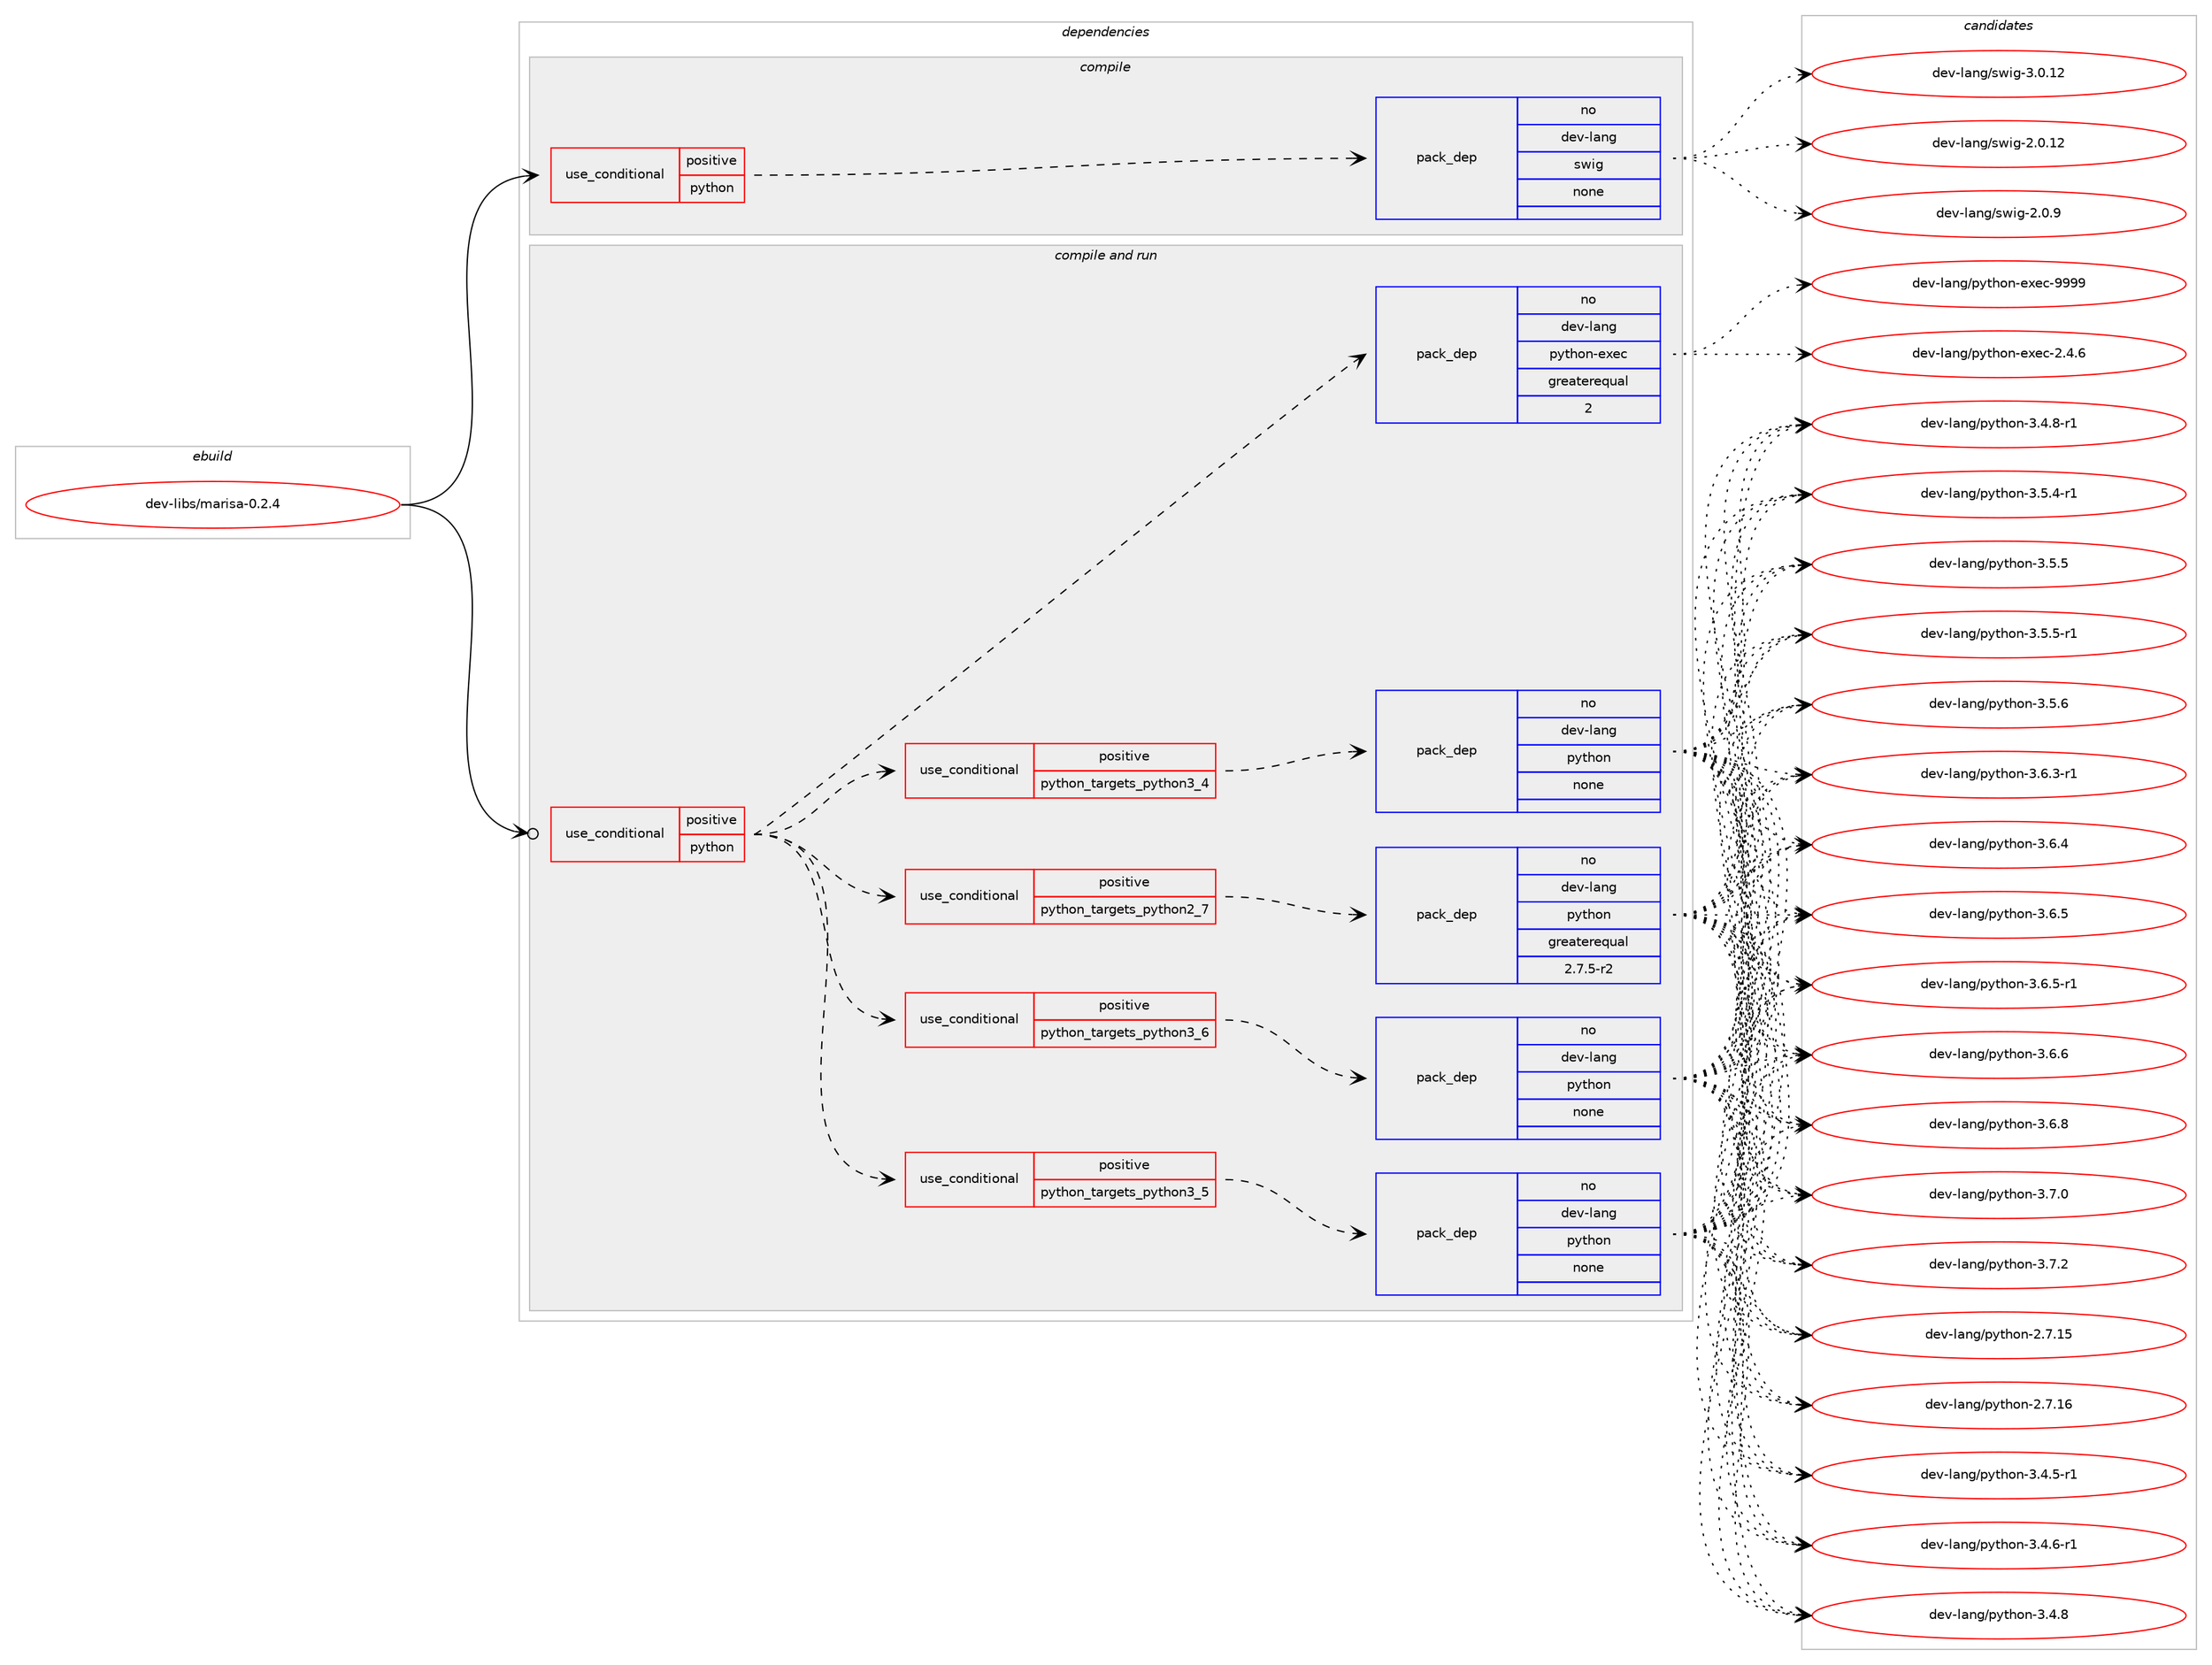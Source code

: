 digraph prolog {

# *************
# Graph options
# *************

newrank=true;
concentrate=true;
compound=true;
graph [rankdir=LR,fontname=Helvetica,fontsize=10,ranksep=1.5];#, ranksep=2.5, nodesep=0.2];
edge  [arrowhead=vee];
node  [fontname=Helvetica,fontsize=10];

# **********
# The ebuild
# **********

subgraph cluster_leftcol {
color=gray;
rank=same;
label=<<i>ebuild</i>>;
id [label="dev-libs/marisa-0.2.4", color=red, width=4, href="../dev-libs/marisa-0.2.4.svg"];
}

# ****************
# The dependencies
# ****************

subgraph cluster_midcol {
color=gray;
label=<<i>dependencies</i>>;
subgraph cluster_compile {
fillcolor="#eeeeee";
style=filled;
label=<<i>compile</i>>;
subgraph cond366573 {
dependency1370674 [label=<<TABLE BORDER="0" CELLBORDER="1" CELLSPACING="0" CELLPADDING="4"><TR><TD ROWSPAN="3" CELLPADDING="10">use_conditional</TD></TR><TR><TD>positive</TD></TR><TR><TD>python</TD></TR></TABLE>>, shape=none, color=red];
subgraph pack981162 {
dependency1370675 [label=<<TABLE BORDER="0" CELLBORDER="1" CELLSPACING="0" CELLPADDING="4" WIDTH="220"><TR><TD ROWSPAN="6" CELLPADDING="30">pack_dep</TD></TR><TR><TD WIDTH="110">no</TD></TR><TR><TD>dev-lang</TD></TR><TR><TD>swig</TD></TR><TR><TD>none</TD></TR><TR><TD></TD></TR></TABLE>>, shape=none, color=blue];
}
dependency1370674:e -> dependency1370675:w [weight=20,style="dashed",arrowhead="vee"];
}
id:e -> dependency1370674:w [weight=20,style="solid",arrowhead="vee"];
}
subgraph cluster_compileandrun {
fillcolor="#eeeeee";
style=filled;
label=<<i>compile and run</i>>;
subgraph cond366574 {
dependency1370676 [label=<<TABLE BORDER="0" CELLBORDER="1" CELLSPACING="0" CELLPADDING="4"><TR><TD ROWSPAN="3" CELLPADDING="10">use_conditional</TD></TR><TR><TD>positive</TD></TR><TR><TD>python</TD></TR></TABLE>>, shape=none, color=red];
subgraph cond366575 {
dependency1370677 [label=<<TABLE BORDER="0" CELLBORDER="1" CELLSPACING="0" CELLPADDING="4"><TR><TD ROWSPAN="3" CELLPADDING="10">use_conditional</TD></TR><TR><TD>positive</TD></TR><TR><TD>python_targets_python2_7</TD></TR></TABLE>>, shape=none, color=red];
subgraph pack981163 {
dependency1370678 [label=<<TABLE BORDER="0" CELLBORDER="1" CELLSPACING="0" CELLPADDING="4" WIDTH="220"><TR><TD ROWSPAN="6" CELLPADDING="30">pack_dep</TD></TR><TR><TD WIDTH="110">no</TD></TR><TR><TD>dev-lang</TD></TR><TR><TD>python</TD></TR><TR><TD>greaterequal</TD></TR><TR><TD>2.7.5-r2</TD></TR></TABLE>>, shape=none, color=blue];
}
dependency1370677:e -> dependency1370678:w [weight=20,style="dashed",arrowhead="vee"];
}
dependency1370676:e -> dependency1370677:w [weight=20,style="dashed",arrowhead="vee"];
subgraph cond366576 {
dependency1370679 [label=<<TABLE BORDER="0" CELLBORDER="1" CELLSPACING="0" CELLPADDING="4"><TR><TD ROWSPAN="3" CELLPADDING="10">use_conditional</TD></TR><TR><TD>positive</TD></TR><TR><TD>python_targets_python3_4</TD></TR></TABLE>>, shape=none, color=red];
subgraph pack981164 {
dependency1370680 [label=<<TABLE BORDER="0" CELLBORDER="1" CELLSPACING="0" CELLPADDING="4" WIDTH="220"><TR><TD ROWSPAN="6" CELLPADDING="30">pack_dep</TD></TR><TR><TD WIDTH="110">no</TD></TR><TR><TD>dev-lang</TD></TR><TR><TD>python</TD></TR><TR><TD>none</TD></TR><TR><TD></TD></TR></TABLE>>, shape=none, color=blue];
}
dependency1370679:e -> dependency1370680:w [weight=20,style="dashed",arrowhead="vee"];
}
dependency1370676:e -> dependency1370679:w [weight=20,style="dashed",arrowhead="vee"];
subgraph cond366577 {
dependency1370681 [label=<<TABLE BORDER="0" CELLBORDER="1" CELLSPACING="0" CELLPADDING="4"><TR><TD ROWSPAN="3" CELLPADDING="10">use_conditional</TD></TR><TR><TD>positive</TD></TR><TR><TD>python_targets_python3_5</TD></TR></TABLE>>, shape=none, color=red];
subgraph pack981165 {
dependency1370682 [label=<<TABLE BORDER="0" CELLBORDER="1" CELLSPACING="0" CELLPADDING="4" WIDTH="220"><TR><TD ROWSPAN="6" CELLPADDING="30">pack_dep</TD></TR><TR><TD WIDTH="110">no</TD></TR><TR><TD>dev-lang</TD></TR><TR><TD>python</TD></TR><TR><TD>none</TD></TR><TR><TD></TD></TR></TABLE>>, shape=none, color=blue];
}
dependency1370681:e -> dependency1370682:w [weight=20,style="dashed",arrowhead="vee"];
}
dependency1370676:e -> dependency1370681:w [weight=20,style="dashed",arrowhead="vee"];
subgraph cond366578 {
dependency1370683 [label=<<TABLE BORDER="0" CELLBORDER="1" CELLSPACING="0" CELLPADDING="4"><TR><TD ROWSPAN="3" CELLPADDING="10">use_conditional</TD></TR><TR><TD>positive</TD></TR><TR><TD>python_targets_python3_6</TD></TR></TABLE>>, shape=none, color=red];
subgraph pack981166 {
dependency1370684 [label=<<TABLE BORDER="0" CELLBORDER="1" CELLSPACING="0" CELLPADDING="4" WIDTH="220"><TR><TD ROWSPAN="6" CELLPADDING="30">pack_dep</TD></TR><TR><TD WIDTH="110">no</TD></TR><TR><TD>dev-lang</TD></TR><TR><TD>python</TD></TR><TR><TD>none</TD></TR><TR><TD></TD></TR></TABLE>>, shape=none, color=blue];
}
dependency1370683:e -> dependency1370684:w [weight=20,style="dashed",arrowhead="vee"];
}
dependency1370676:e -> dependency1370683:w [weight=20,style="dashed",arrowhead="vee"];
subgraph pack981167 {
dependency1370685 [label=<<TABLE BORDER="0" CELLBORDER="1" CELLSPACING="0" CELLPADDING="4" WIDTH="220"><TR><TD ROWSPAN="6" CELLPADDING="30">pack_dep</TD></TR><TR><TD WIDTH="110">no</TD></TR><TR><TD>dev-lang</TD></TR><TR><TD>python-exec</TD></TR><TR><TD>greaterequal</TD></TR><TR><TD>2</TD></TR></TABLE>>, shape=none, color=blue];
}
dependency1370676:e -> dependency1370685:w [weight=20,style="dashed",arrowhead="vee"];
}
id:e -> dependency1370676:w [weight=20,style="solid",arrowhead="odotvee"];
}
subgraph cluster_run {
fillcolor="#eeeeee";
style=filled;
label=<<i>run</i>>;
}
}

# **************
# The candidates
# **************

subgraph cluster_choices {
rank=same;
color=gray;
label=<<i>candidates</i>>;

subgraph choice981162 {
color=black;
nodesep=1;
choice10010111845108971101034711511910510345504648464950 [label="dev-lang/swig-2.0.12", color=red, width=4,href="../dev-lang/swig-2.0.12.svg"];
choice100101118451089711010347115119105103455046484657 [label="dev-lang/swig-2.0.9", color=red, width=4,href="../dev-lang/swig-2.0.9.svg"];
choice10010111845108971101034711511910510345514648464950 [label="dev-lang/swig-3.0.12", color=red, width=4,href="../dev-lang/swig-3.0.12.svg"];
dependency1370675:e -> choice10010111845108971101034711511910510345504648464950:w [style=dotted,weight="100"];
dependency1370675:e -> choice100101118451089711010347115119105103455046484657:w [style=dotted,weight="100"];
dependency1370675:e -> choice10010111845108971101034711511910510345514648464950:w [style=dotted,weight="100"];
}
subgraph choice981163 {
color=black;
nodesep=1;
choice10010111845108971101034711212111610411111045504655464953 [label="dev-lang/python-2.7.15", color=red, width=4,href="../dev-lang/python-2.7.15.svg"];
choice10010111845108971101034711212111610411111045504655464954 [label="dev-lang/python-2.7.16", color=red, width=4,href="../dev-lang/python-2.7.16.svg"];
choice1001011184510897110103471121211161041111104551465246534511449 [label="dev-lang/python-3.4.5-r1", color=red, width=4,href="../dev-lang/python-3.4.5-r1.svg"];
choice1001011184510897110103471121211161041111104551465246544511449 [label="dev-lang/python-3.4.6-r1", color=red, width=4,href="../dev-lang/python-3.4.6-r1.svg"];
choice100101118451089711010347112121116104111110455146524656 [label="dev-lang/python-3.4.8", color=red, width=4,href="../dev-lang/python-3.4.8.svg"];
choice1001011184510897110103471121211161041111104551465246564511449 [label="dev-lang/python-3.4.8-r1", color=red, width=4,href="../dev-lang/python-3.4.8-r1.svg"];
choice1001011184510897110103471121211161041111104551465346524511449 [label="dev-lang/python-3.5.4-r1", color=red, width=4,href="../dev-lang/python-3.5.4-r1.svg"];
choice100101118451089711010347112121116104111110455146534653 [label="dev-lang/python-3.5.5", color=red, width=4,href="../dev-lang/python-3.5.5.svg"];
choice1001011184510897110103471121211161041111104551465346534511449 [label="dev-lang/python-3.5.5-r1", color=red, width=4,href="../dev-lang/python-3.5.5-r1.svg"];
choice100101118451089711010347112121116104111110455146534654 [label="dev-lang/python-3.5.6", color=red, width=4,href="../dev-lang/python-3.5.6.svg"];
choice1001011184510897110103471121211161041111104551465446514511449 [label="dev-lang/python-3.6.3-r1", color=red, width=4,href="../dev-lang/python-3.6.3-r1.svg"];
choice100101118451089711010347112121116104111110455146544652 [label="dev-lang/python-3.6.4", color=red, width=4,href="../dev-lang/python-3.6.4.svg"];
choice100101118451089711010347112121116104111110455146544653 [label="dev-lang/python-3.6.5", color=red, width=4,href="../dev-lang/python-3.6.5.svg"];
choice1001011184510897110103471121211161041111104551465446534511449 [label="dev-lang/python-3.6.5-r1", color=red, width=4,href="../dev-lang/python-3.6.5-r1.svg"];
choice100101118451089711010347112121116104111110455146544654 [label="dev-lang/python-3.6.6", color=red, width=4,href="../dev-lang/python-3.6.6.svg"];
choice100101118451089711010347112121116104111110455146544656 [label="dev-lang/python-3.6.8", color=red, width=4,href="../dev-lang/python-3.6.8.svg"];
choice100101118451089711010347112121116104111110455146554648 [label="dev-lang/python-3.7.0", color=red, width=4,href="../dev-lang/python-3.7.0.svg"];
choice100101118451089711010347112121116104111110455146554650 [label="dev-lang/python-3.7.2", color=red, width=4,href="../dev-lang/python-3.7.2.svg"];
dependency1370678:e -> choice10010111845108971101034711212111610411111045504655464953:w [style=dotted,weight="100"];
dependency1370678:e -> choice10010111845108971101034711212111610411111045504655464954:w [style=dotted,weight="100"];
dependency1370678:e -> choice1001011184510897110103471121211161041111104551465246534511449:w [style=dotted,weight="100"];
dependency1370678:e -> choice1001011184510897110103471121211161041111104551465246544511449:w [style=dotted,weight="100"];
dependency1370678:e -> choice100101118451089711010347112121116104111110455146524656:w [style=dotted,weight="100"];
dependency1370678:e -> choice1001011184510897110103471121211161041111104551465246564511449:w [style=dotted,weight="100"];
dependency1370678:e -> choice1001011184510897110103471121211161041111104551465346524511449:w [style=dotted,weight="100"];
dependency1370678:e -> choice100101118451089711010347112121116104111110455146534653:w [style=dotted,weight="100"];
dependency1370678:e -> choice1001011184510897110103471121211161041111104551465346534511449:w [style=dotted,weight="100"];
dependency1370678:e -> choice100101118451089711010347112121116104111110455146534654:w [style=dotted,weight="100"];
dependency1370678:e -> choice1001011184510897110103471121211161041111104551465446514511449:w [style=dotted,weight="100"];
dependency1370678:e -> choice100101118451089711010347112121116104111110455146544652:w [style=dotted,weight="100"];
dependency1370678:e -> choice100101118451089711010347112121116104111110455146544653:w [style=dotted,weight="100"];
dependency1370678:e -> choice1001011184510897110103471121211161041111104551465446534511449:w [style=dotted,weight="100"];
dependency1370678:e -> choice100101118451089711010347112121116104111110455146544654:w [style=dotted,weight="100"];
dependency1370678:e -> choice100101118451089711010347112121116104111110455146544656:w [style=dotted,weight="100"];
dependency1370678:e -> choice100101118451089711010347112121116104111110455146554648:w [style=dotted,weight="100"];
dependency1370678:e -> choice100101118451089711010347112121116104111110455146554650:w [style=dotted,weight="100"];
}
subgraph choice981164 {
color=black;
nodesep=1;
choice10010111845108971101034711212111610411111045504655464953 [label="dev-lang/python-2.7.15", color=red, width=4,href="../dev-lang/python-2.7.15.svg"];
choice10010111845108971101034711212111610411111045504655464954 [label="dev-lang/python-2.7.16", color=red, width=4,href="../dev-lang/python-2.7.16.svg"];
choice1001011184510897110103471121211161041111104551465246534511449 [label="dev-lang/python-3.4.5-r1", color=red, width=4,href="../dev-lang/python-3.4.5-r1.svg"];
choice1001011184510897110103471121211161041111104551465246544511449 [label="dev-lang/python-3.4.6-r1", color=red, width=4,href="../dev-lang/python-3.4.6-r1.svg"];
choice100101118451089711010347112121116104111110455146524656 [label="dev-lang/python-3.4.8", color=red, width=4,href="../dev-lang/python-3.4.8.svg"];
choice1001011184510897110103471121211161041111104551465246564511449 [label="dev-lang/python-3.4.8-r1", color=red, width=4,href="../dev-lang/python-3.4.8-r1.svg"];
choice1001011184510897110103471121211161041111104551465346524511449 [label="dev-lang/python-3.5.4-r1", color=red, width=4,href="../dev-lang/python-3.5.4-r1.svg"];
choice100101118451089711010347112121116104111110455146534653 [label="dev-lang/python-3.5.5", color=red, width=4,href="../dev-lang/python-3.5.5.svg"];
choice1001011184510897110103471121211161041111104551465346534511449 [label="dev-lang/python-3.5.5-r1", color=red, width=4,href="../dev-lang/python-3.5.5-r1.svg"];
choice100101118451089711010347112121116104111110455146534654 [label="dev-lang/python-3.5.6", color=red, width=4,href="../dev-lang/python-3.5.6.svg"];
choice1001011184510897110103471121211161041111104551465446514511449 [label="dev-lang/python-3.6.3-r1", color=red, width=4,href="../dev-lang/python-3.6.3-r1.svg"];
choice100101118451089711010347112121116104111110455146544652 [label="dev-lang/python-3.6.4", color=red, width=4,href="../dev-lang/python-3.6.4.svg"];
choice100101118451089711010347112121116104111110455146544653 [label="dev-lang/python-3.6.5", color=red, width=4,href="../dev-lang/python-3.6.5.svg"];
choice1001011184510897110103471121211161041111104551465446534511449 [label="dev-lang/python-3.6.5-r1", color=red, width=4,href="../dev-lang/python-3.6.5-r1.svg"];
choice100101118451089711010347112121116104111110455146544654 [label="dev-lang/python-3.6.6", color=red, width=4,href="../dev-lang/python-3.6.6.svg"];
choice100101118451089711010347112121116104111110455146544656 [label="dev-lang/python-3.6.8", color=red, width=4,href="../dev-lang/python-3.6.8.svg"];
choice100101118451089711010347112121116104111110455146554648 [label="dev-lang/python-3.7.0", color=red, width=4,href="../dev-lang/python-3.7.0.svg"];
choice100101118451089711010347112121116104111110455146554650 [label="dev-lang/python-3.7.2", color=red, width=4,href="../dev-lang/python-3.7.2.svg"];
dependency1370680:e -> choice10010111845108971101034711212111610411111045504655464953:w [style=dotted,weight="100"];
dependency1370680:e -> choice10010111845108971101034711212111610411111045504655464954:w [style=dotted,weight="100"];
dependency1370680:e -> choice1001011184510897110103471121211161041111104551465246534511449:w [style=dotted,weight="100"];
dependency1370680:e -> choice1001011184510897110103471121211161041111104551465246544511449:w [style=dotted,weight="100"];
dependency1370680:e -> choice100101118451089711010347112121116104111110455146524656:w [style=dotted,weight="100"];
dependency1370680:e -> choice1001011184510897110103471121211161041111104551465246564511449:w [style=dotted,weight="100"];
dependency1370680:e -> choice1001011184510897110103471121211161041111104551465346524511449:w [style=dotted,weight="100"];
dependency1370680:e -> choice100101118451089711010347112121116104111110455146534653:w [style=dotted,weight="100"];
dependency1370680:e -> choice1001011184510897110103471121211161041111104551465346534511449:w [style=dotted,weight="100"];
dependency1370680:e -> choice100101118451089711010347112121116104111110455146534654:w [style=dotted,weight="100"];
dependency1370680:e -> choice1001011184510897110103471121211161041111104551465446514511449:w [style=dotted,weight="100"];
dependency1370680:e -> choice100101118451089711010347112121116104111110455146544652:w [style=dotted,weight="100"];
dependency1370680:e -> choice100101118451089711010347112121116104111110455146544653:w [style=dotted,weight="100"];
dependency1370680:e -> choice1001011184510897110103471121211161041111104551465446534511449:w [style=dotted,weight="100"];
dependency1370680:e -> choice100101118451089711010347112121116104111110455146544654:w [style=dotted,weight="100"];
dependency1370680:e -> choice100101118451089711010347112121116104111110455146544656:w [style=dotted,weight="100"];
dependency1370680:e -> choice100101118451089711010347112121116104111110455146554648:w [style=dotted,weight="100"];
dependency1370680:e -> choice100101118451089711010347112121116104111110455146554650:w [style=dotted,weight="100"];
}
subgraph choice981165 {
color=black;
nodesep=1;
choice10010111845108971101034711212111610411111045504655464953 [label="dev-lang/python-2.7.15", color=red, width=4,href="../dev-lang/python-2.7.15.svg"];
choice10010111845108971101034711212111610411111045504655464954 [label="dev-lang/python-2.7.16", color=red, width=4,href="../dev-lang/python-2.7.16.svg"];
choice1001011184510897110103471121211161041111104551465246534511449 [label="dev-lang/python-3.4.5-r1", color=red, width=4,href="../dev-lang/python-3.4.5-r1.svg"];
choice1001011184510897110103471121211161041111104551465246544511449 [label="dev-lang/python-3.4.6-r1", color=red, width=4,href="../dev-lang/python-3.4.6-r1.svg"];
choice100101118451089711010347112121116104111110455146524656 [label="dev-lang/python-3.4.8", color=red, width=4,href="../dev-lang/python-3.4.8.svg"];
choice1001011184510897110103471121211161041111104551465246564511449 [label="dev-lang/python-3.4.8-r1", color=red, width=4,href="../dev-lang/python-3.4.8-r1.svg"];
choice1001011184510897110103471121211161041111104551465346524511449 [label="dev-lang/python-3.5.4-r1", color=red, width=4,href="../dev-lang/python-3.5.4-r1.svg"];
choice100101118451089711010347112121116104111110455146534653 [label="dev-lang/python-3.5.5", color=red, width=4,href="../dev-lang/python-3.5.5.svg"];
choice1001011184510897110103471121211161041111104551465346534511449 [label="dev-lang/python-3.5.5-r1", color=red, width=4,href="../dev-lang/python-3.5.5-r1.svg"];
choice100101118451089711010347112121116104111110455146534654 [label="dev-lang/python-3.5.6", color=red, width=4,href="../dev-lang/python-3.5.6.svg"];
choice1001011184510897110103471121211161041111104551465446514511449 [label="dev-lang/python-3.6.3-r1", color=red, width=4,href="../dev-lang/python-3.6.3-r1.svg"];
choice100101118451089711010347112121116104111110455146544652 [label="dev-lang/python-3.6.4", color=red, width=4,href="../dev-lang/python-3.6.4.svg"];
choice100101118451089711010347112121116104111110455146544653 [label="dev-lang/python-3.6.5", color=red, width=4,href="../dev-lang/python-3.6.5.svg"];
choice1001011184510897110103471121211161041111104551465446534511449 [label="dev-lang/python-3.6.5-r1", color=red, width=4,href="../dev-lang/python-3.6.5-r1.svg"];
choice100101118451089711010347112121116104111110455146544654 [label="dev-lang/python-3.6.6", color=red, width=4,href="../dev-lang/python-3.6.6.svg"];
choice100101118451089711010347112121116104111110455146544656 [label="dev-lang/python-3.6.8", color=red, width=4,href="../dev-lang/python-3.6.8.svg"];
choice100101118451089711010347112121116104111110455146554648 [label="dev-lang/python-3.7.0", color=red, width=4,href="../dev-lang/python-3.7.0.svg"];
choice100101118451089711010347112121116104111110455146554650 [label="dev-lang/python-3.7.2", color=red, width=4,href="../dev-lang/python-3.7.2.svg"];
dependency1370682:e -> choice10010111845108971101034711212111610411111045504655464953:w [style=dotted,weight="100"];
dependency1370682:e -> choice10010111845108971101034711212111610411111045504655464954:w [style=dotted,weight="100"];
dependency1370682:e -> choice1001011184510897110103471121211161041111104551465246534511449:w [style=dotted,weight="100"];
dependency1370682:e -> choice1001011184510897110103471121211161041111104551465246544511449:w [style=dotted,weight="100"];
dependency1370682:e -> choice100101118451089711010347112121116104111110455146524656:w [style=dotted,weight="100"];
dependency1370682:e -> choice1001011184510897110103471121211161041111104551465246564511449:w [style=dotted,weight="100"];
dependency1370682:e -> choice1001011184510897110103471121211161041111104551465346524511449:w [style=dotted,weight="100"];
dependency1370682:e -> choice100101118451089711010347112121116104111110455146534653:w [style=dotted,weight="100"];
dependency1370682:e -> choice1001011184510897110103471121211161041111104551465346534511449:w [style=dotted,weight="100"];
dependency1370682:e -> choice100101118451089711010347112121116104111110455146534654:w [style=dotted,weight="100"];
dependency1370682:e -> choice1001011184510897110103471121211161041111104551465446514511449:w [style=dotted,weight="100"];
dependency1370682:e -> choice100101118451089711010347112121116104111110455146544652:w [style=dotted,weight="100"];
dependency1370682:e -> choice100101118451089711010347112121116104111110455146544653:w [style=dotted,weight="100"];
dependency1370682:e -> choice1001011184510897110103471121211161041111104551465446534511449:w [style=dotted,weight="100"];
dependency1370682:e -> choice100101118451089711010347112121116104111110455146544654:w [style=dotted,weight="100"];
dependency1370682:e -> choice100101118451089711010347112121116104111110455146544656:w [style=dotted,weight="100"];
dependency1370682:e -> choice100101118451089711010347112121116104111110455146554648:w [style=dotted,weight="100"];
dependency1370682:e -> choice100101118451089711010347112121116104111110455146554650:w [style=dotted,weight="100"];
}
subgraph choice981166 {
color=black;
nodesep=1;
choice10010111845108971101034711212111610411111045504655464953 [label="dev-lang/python-2.7.15", color=red, width=4,href="../dev-lang/python-2.7.15.svg"];
choice10010111845108971101034711212111610411111045504655464954 [label="dev-lang/python-2.7.16", color=red, width=4,href="../dev-lang/python-2.7.16.svg"];
choice1001011184510897110103471121211161041111104551465246534511449 [label="dev-lang/python-3.4.5-r1", color=red, width=4,href="../dev-lang/python-3.4.5-r1.svg"];
choice1001011184510897110103471121211161041111104551465246544511449 [label="dev-lang/python-3.4.6-r1", color=red, width=4,href="../dev-lang/python-3.4.6-r1.svg"];
choice100101118451089711010347112121116104111110455146524656 [label="dev-lang/python-3.4.8", color=red, width=4,href="../dev-lang/python-3.4.8.svg"];
choice1001011184510897110103471121211161041111104551465246564511449 [label="dev-lang/python-3.4.8-r1", color=red, width=4,href="../dev-lang/python-3.4.8-r1.svg"];
choice1001011184510897110103471121211161041111104551465346524511449 [label="dev-lang/python-3.5.4-r1", color=red, width=4,href="../dev-lang/python-3.5.4-r1.svg"];
choice100101118451089711010347112121116104111110455146534653 [label="dev-lang/python-3.5.5", color=red, width=4,href="../dev-lang/python-3.5.5.svg"];
choice1001011184510897110103471121211161041111104551465346534511449 [label="dev-lang/python-3.5.5-r1", color=red, width=4,href="../dev-lang/python-3.5.5-r1.svg"];
choice100101118451089711010347112121116104111110455146534654 [label="dev-lang/python-3.5.6", color=red, width=4,href="../dev-lang/python-3.5.6.svg"];
choice1001011184510897110103471121211161041111104551465446514511449 [label="dev-lang/python-3.6.3-r1", color=red, width=4,href="../dev-lang/python-3.6.3-r1.svg"];
choice100101118451089711010347112121116104111110455146544652 [label="dev-lang/python-3.6.4", color=red, width=4,href="../dev-lang/python-3.6.4.svg"];
choice100101118451089711010347112121116104111110455146544653 [label="dev-lang/python-3.6.5", color=red, width=4,href="../dev-lang/python-3.6.5.svg"];
choice1001011184510897110103471121211161041111104551465446534511449 [label="dev-lang/python-3.6.5-r1", color=red, width=4,href="../dev-lang/python-3.6.5-r1.svg"];
choice100101118451089711010347112121116104111110455146544654 [label="dev-lang/python-3.6.6", color=red, width=4,href="../dev-lang/python-3.6.6.svg"];
choice100101118451089711010347112121116104111110455146544656 [label="dev-lang/python-3.6.8", color=red, width=4,href="../dev-lang/python-3.6.8.svg"];
choice100101118451089711010347112121116104111110455146554648 [label="dev-lang/python-3.7.0", color=red, width=4,href="../dev-lang/python-3.7.0.svg"];
choice100101118451089711010347112121116104111110455146554650 [label="dev-lang/python-3.7.2", color=red, width=4,href="../dev-lang/python-3.7.2.svg"];
dependency1370684:e -> choice10010111845108971101034711212111610411111045504655464953:w [style=dotted,weight="100"];
dependency1370684:e -> choice10010111845108971101034711212111610411111045504655464954:w [style=dotted,weight="100"];
dependency1370684:e -> choice1001011184510897110103471121211161041111104551465246534511449:w [style=dotted,weight="100"];
dependency1370684:e -> choice1001011184510897110103471121211161041111104551465246544511449:w [style=dotted,weight="100"];
dependency1370684:e -> choice100101118451089711010347112121116104111110455146524656:w [style=dotted,weight="100"];
dependency1370684:e -> choice1001011184510897110103471121211161041111104551465246564511449:w [style=dotted,weight="100"];
dependency1370684:e -> choice1001011184510897110103471121211161041111104551465346524511449:w [style=dotted,weight="100"];
dependency1370684:e -> choice100101118451089711010347112121116104111110455146534653:w [style=dotted,weight="100"];
dependency1370684:e -> choice1001011184510897110103471121211161041111104551465346534511449:w [style=dotted,weight="100"];
dependency1370684:e -> choice100101118451089711010347112121116104111110455146534654:w [style=dotted,weight="100"];
dependency1370684:e -> choice1001011184510897110103471121211161041111104551465446514511449:w [style=dotted,weight="100"];
dependency1370684:e -> choice100101118451089711010347112121116104111110455146544652:w [style=dotted,weight="100"];
dependency1370684:e -> choice100101118451089711010347112121116104111110455146544653:w [style=dotted,weight="100"];
dependency1370684:e -> choice1001011184510897110103471121211161041111104551465446534511449:w [style=dotted,weight="100"];
dependency1370684:e -> choice100101118451089711010347112121116104111110455146544654:w [style=dotted,weight="100"];
dependency1370684:e -> choice100101118451089711010347112121116104111110455146544656:w [style=dotted,weight="100"];
dependency1370684:e -> choice100101118451089711010347112121116104111110455146554648:w [style=dotted,weight="100"];
dependency1370684:e -> choice100101118451089711010347112121116104111110455146554650:w [style=dotted,weight="100"];
}
subgraph choice981167 {
color=black;
nodesep=1;
choice1001011184510897110103471121211161041111104510112010199455046524654 [label="dev-lang/python-exec-2.4.6", color=red, width=4,href="../dev-lang/python-exec-2.4.6.svg"];
choice10010111845108971101034711212111610411111045101120101994557575757 [label="dev-lang/python-exec-9999", color=red, width=4,href="../dev-lang/python-exec-9999.svg"];
dependency1370685:e -> choice1001011184510897110103471121211161041111104510112010199455046524654:w [style=dotted,weight="100"];
dependency1370685:e -> choice10010111845108971101034711212111610411111045101120101994557575757:w [style=dotted,weight="100"];
}
}

}
